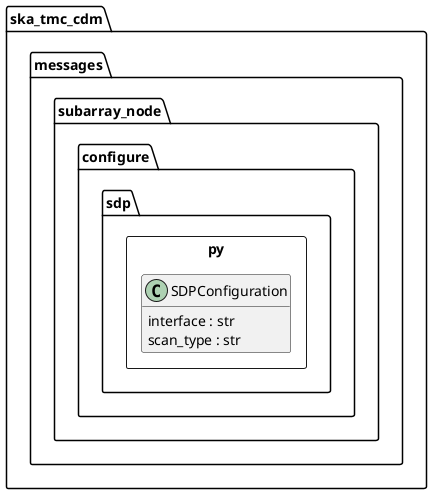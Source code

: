 @startuml
!pragma useNewPackage
hide empty members

package ska_tmc_cdm.messages.subarray_node.configure {
	package sdp.py <<Rectangle>> {

		class SDPConfiguration {
            interface : str
            scan_type : str
        }
	}
}

@enduml
